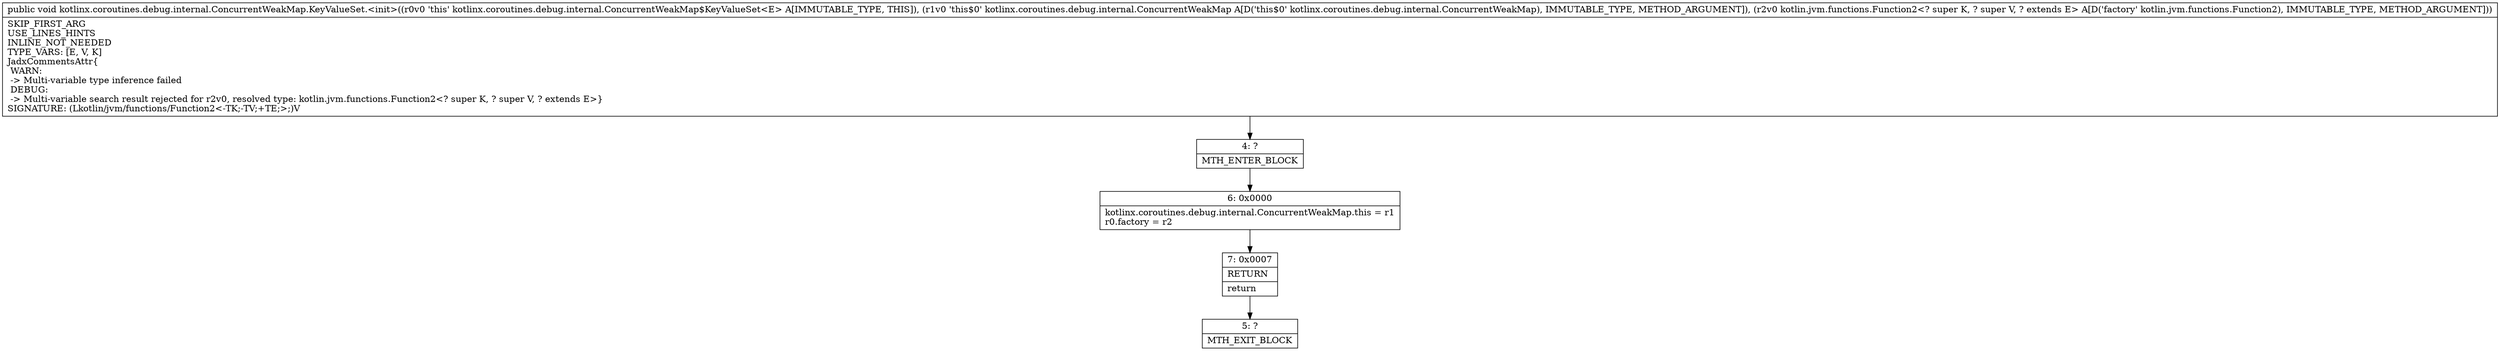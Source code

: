 digraph "CFG forkotlinx.coroutines.debug.internal.ConcurrentWeakMap.KeyValueSet.\<init\>(Lkotlinx\/coroutines\/debug\/internal\/ConcurrentWeakMap;Lkotlin\/jvm\/functions\/Function2;)V" {
Node_4 [shape=record,label="{4\:\ ?|MTH_ENTER_BLOCK\l}"];
Node_6 [shape=record,label="{6\:\ 0x0000|kotlinx.coroutines.debug.internal.ConcurrentWeakMap.this = r1\lr0.factory = r2\l}"];
Node_7 [shape=record,label="{7\:\ 0x0007|RETURN\l|return\l}"];
Node_5 [shape=record,label="{5\:\ ?|MTH_EXIT_BLOCK\l}"];
MethodNode[shape=record,label="{public void kotlinx.coroutines.debug.internal.ConcurrentWeakMap.KeyValueSet.\<init\>((r0v0 'this' kotlinx.coroutines.debug.internal.ConcurrentWeakMap$KeyValueSet\<E\> A[IMMUTABLE_TYPE, THIS]), (r1v0 'this$0' kotlinx.coroutines.debug.internal.ConcurrentWeakMap A[D('this$0' kotlinx.coroutines.debug.internal.ConcurrentWeakMap), IMMUTABLE_TYPE, METHOD_ARGUMENT]), (r2v0 kotlin.jvm.functions.Function2\<? super K, ? super V, ? extends E\> A[D('factory' kotlin.jvm.functions.Function2), IMMUTABLE_TYPE, METHOD_ARGUMENT]))  | SKIP_FIRST_ARG\lUSE_LINES_HINTS\lINLINE_NOT_NEEDED\lTYPE_VARS: [E, V, K]\lJadxCommentsAttr\{\l WARN: \l \-\> Multi\-variable type inference failed\l DEBUG: \l \-\> Multi\-variable search result rejected for r2v0, resolved type: kotlin.jvm.functions.Function2\<? super K, ? super V, ? extends E\>\}\lSIGNATURE: (Lkotlin\/jvm\/functions\/Function2\<\-TK;\-TV;+TE;\>;)V\l}"];
MethodNode -> Node_4;Node_4 -> Node_6;
Node_6 -> Node_7;
Node_7 -> Node_5;
}

